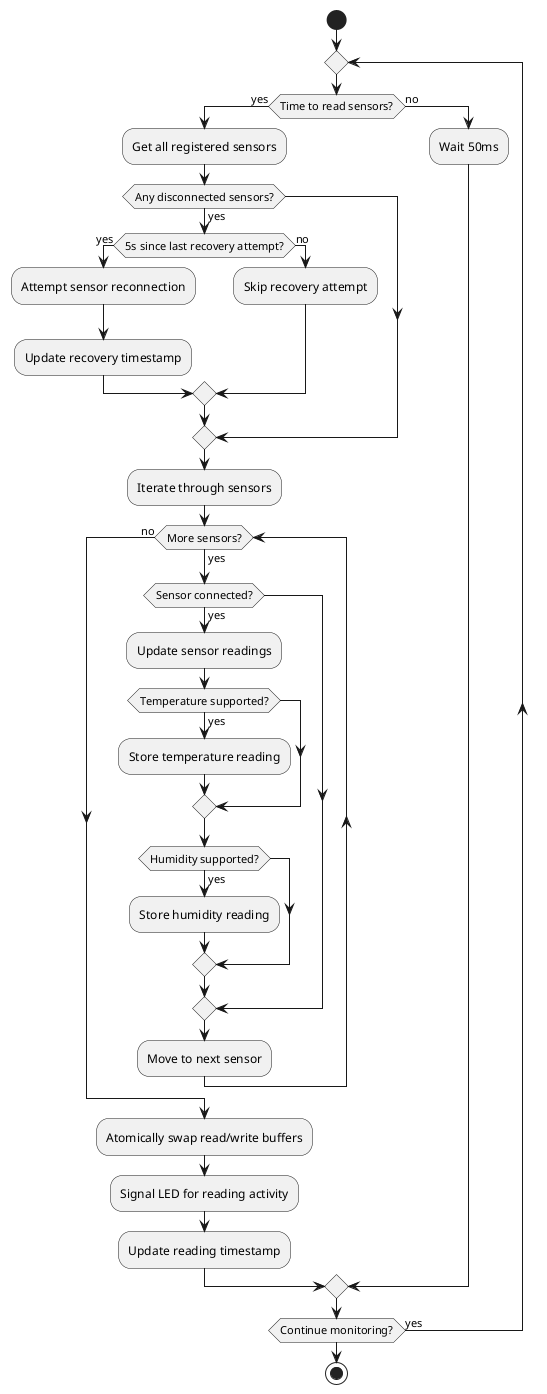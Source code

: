 @startuml
start

repeat
  if (Time to read sensors?) then (yes)
    :Get all registered sensors;
    
    if (Any disconnected sensors?) then (yes)
      if (5s since last recovery attempt?) then (yes)
        :Attempt sensor reconnection;
        :Update recovery timestamp;
      else (no)
        :Skip recovery attempt;
      endif
    endif
    
    :Iterate through sensors;
    while (More sensors?) is (yes)
      if (Sensor connected?) then (yes)
        :Update sensor readings;
        
        if (Temperature supported?) then (yes)
          :Store temperature reading;
        endif
        
        if (Humidity supported?) then (yes)
          :Store humidity reading;
        endif
      endif
      :Move to next sensor;
    endwhile (no)
    
    :Atomically swap read/write buffers;
    :Signal LED for reading activity;
    :Update reading timestamp;
  else (no)
    :Wait 50ms;
  endif
repeat while (Continue monitoring?) is (yes)

stop
@enduml